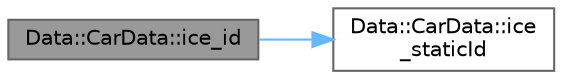 digraph "Data::CarData::ice_id"
{
 // LATEX_PDF_SIZE
  bgcolor="transparent";
  edge [fontname=Helvetica,fontsize=10,labelfontname=Helvetica,labelfontsize=10];
  node [fontname=Helvetica,fontsize=10,shape=box,height=0.2,width=0.4];
  rankdir="LR";
  Node1 [id="Node000001",label="Data::CarData::ice_id",height=0.2,width=0.4,color="gray40", fillcolor="grey60", style="filled", fontcolor="black",tooltip=" "];
  Node1 -> Node2 [id="edge1_Node000001_Node000002",color="steelblue1",style="solid",tooltip=" "];
  Node2 [id="Node000002",label="Data::CarData::ice\l_staticId",height=0.2,width=0.4,color="grey40", fillcolor="white", style="filled",URL="$classData_1_1CarData.html#ad06a8fc7dfa45cba34875b4e50aec9e1",tooltip=" "];
}
